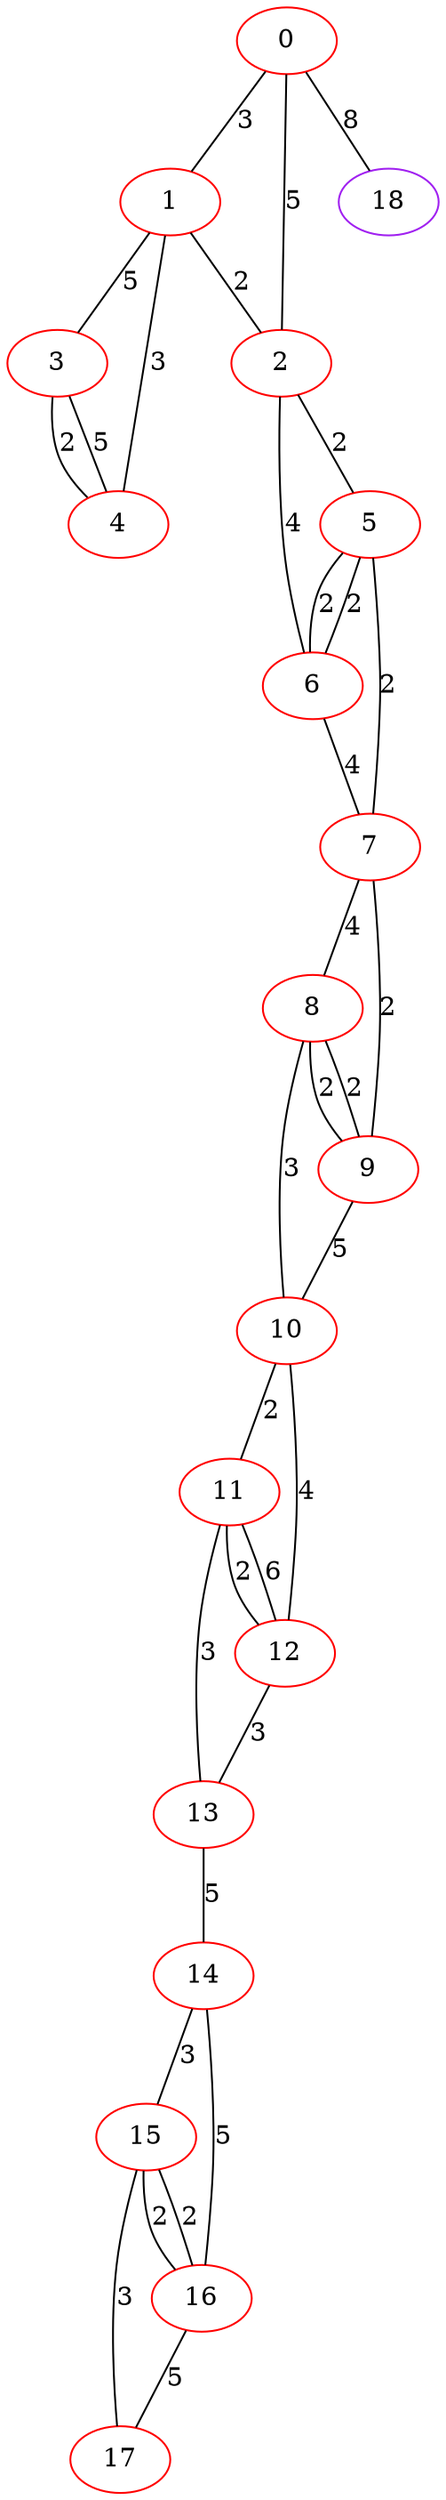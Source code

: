 graph "" {
0 [color=red, weight=1];
1 [color=red, weight=1];
2 [color=red, weight=1];
3 [color=red, weight=1];
4 [color=red, weight=1];
5 [color=red, weight=1];
6 [color=red, weight=1];
7 [color=red, weight=1];
8 [color=red, weight=1];
9 [color=red, weight=1];
10 [color=red, weight=1];
11 [color=red, weight=1];
12 [color=red, weight=1];
13 [color=red, weight=1];
14 [color=red, weight=1];
15 [color=red, weight=1];
16 [color=red, weight=1];
17 [color=red, weight=1];
18 [color=purple, weight=4];
0 -- 1  [key=0, label=3];
0 -- 2  [key=0, label=5];
0 -- 18  [key=0, label=8];
1 -- 2  [key=0, label=2];
1 -- 3  [key=0, label=5];
1 -- 4  [key=0, label=3];
2 -- 5  [key=0, label=2];
2 -- 6  [key=0, label=4];
3 -- 4  [key=0, label=5];
3 -- 4  [key=1, label=2];
5 -- 6  [key=0, label=2];
5 -- 6  [key=1, label=2];
5 -- 7  [key=0, label=2];
6 -- 7  [key=0, label=4];
7 -- 8  [key=0, label=4];
7 -- 9  [key=0, label=2];
8 -- 9  [key=0, label=2];
8 -- 9  [key=1, label=2];
8 -- 10  [key=0, label=3];
9 -- 10  [key=0, label=5];
10 -- 11  [key=0, label=2];
10 -- 12  [key=0, label=4];
11 -- 12  [key=0, label=6];
11 -- 12  [key=1, label=2];
11 -- 13  [key=0, label=3];
12 -- 13  [key=0, label=3];
13 -- 14  [key=0, label=5];
14 -- 16  [key=0, label=5];
14 -- 15  [key=0, label=3];
15 -- 16  [key=0, label=2];
15 -- 16  [key=1, label=2];
15 -- 17  [key=0, label=3];
16 -- 17  [key=0, label=5];
}
